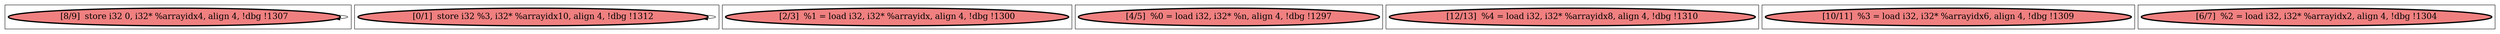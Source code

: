 
digraph G {



node31->node31 [ ]
node28->node28 [ ]


subgraph cluster6 {


node34 [penwidth=3.0,fontsize=20,fillcolor=lightcoral,label="[2/3]  %1 = load i32, i32* %arrayidx, align 4, !dbg !1300",shape=ellipse,style=filled ]



}

subgraph cluster0 {


node28 [penwidth=3.0,fontsize=20,fillcolor=lightcoral,label="[0/1]  store i32 %3, i32* %arrayidx10, align 4, !dbg !1312",shape=ellipse,style=filled ]



}

subgraph cluster5 {


node33 [penwidth=3.0,fontsize=20,fillcolor=lightcoral,label="[4/5]  %0 = load i32, i32* %n, align 4, !dbg !1297",shape=ellipse,style=filled ]



}

subgraph cluster1 {


node29 [penwidth=3.0,fontsize=20,fillcolor=lightcoral,label="[12/13]  %4 = load i32, i32* %arrayidx8, align 4, !dbg !1310",shape=ellipse,style=filled ]



}

subgraph cluster2 {


node30 [penwidth=3.0,fontsize=20,fillcolor=lightcoral,label="[10/11]  %3 = load i32, i32* %arrayidx6, align 4, !dbg !1309",shape=ellipse,style=filled ]



}

subgraph cluster3 {


node31 [penwidth=3.0,fontsize=20,fillcolor=lightcoral,label="[8/9]  store i32 0, i32* %arrayidx4, align 4, !dbg !1307",shape=ellipse,style=filled ]



}

subgraph cluster4 {


node32 [penwidth=3.0,fontsize=20,fillcolor=lightcoral,label="[6/7]  %2 = load i32, i32* %arrayidx2, align 4, !dbg !1304",shape=ellipse,style=filled ]



}

}
